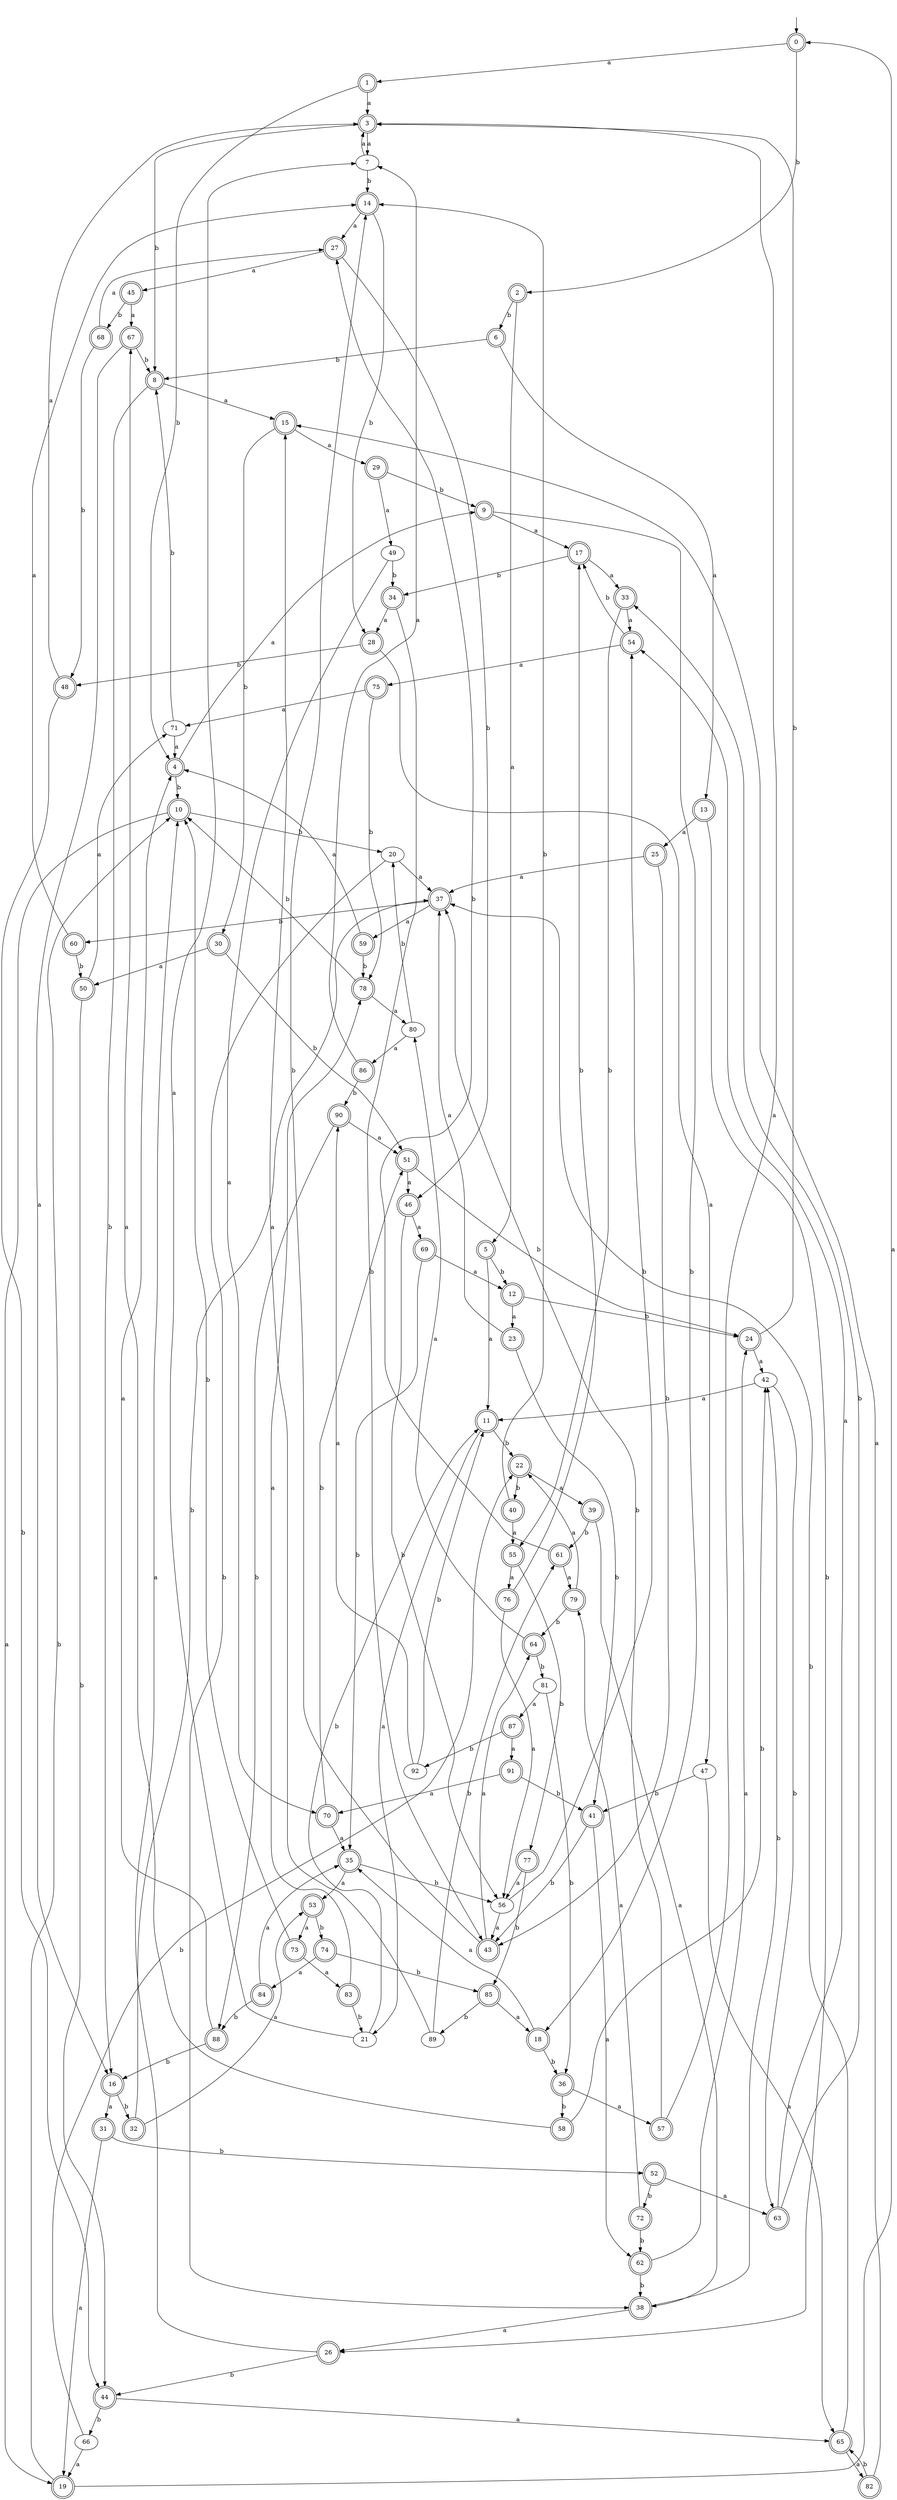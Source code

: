 digraph RandomDFA {
  __start0 [label="", shape=none];
  __start0 -> 0 [label=""];
  0 [shape=circle] [shape=doublecircle]
  0 -> 1 [label="a"]
  0 -> 2 [label="b"]
  1 [shape=doublecircle]
  1 -> 3 [label="a"]
  1 -> 4 [label="b"]
  2 [shape=doublecircle]
  2 -> 5 [label="a"]
  2 -> 6 [label="b"]
  3 [shape=doublecircle]
  3 -> 7 [label="a"]
  3 -> 8 [label="b"]
  4 [shape=doublecircle]
  4 -> 9 [label="a"]
  4 -> 10 [label="b"]
  5 [shape=doublecircle]
  5 -> 11 [label="a"]
  5 -> 12 [label="b"]
  6 [shape=doublecircle]
  6 -> 13 [label="a"]
  6 -> 8 [label="b"]
  7
  7 -> 3 [label="a"]
  7 -> 14 [label="b"]
  8 [shape=doublecircle]
  8 -> 15 [label="a"]
  8 -> 16 [label="b"]
  9 [shape=doublecircle]
  9 -> 17 [label="a"]
  9 -> 18 [label="b"]
  10 [shape=doublecircle]
  10 -> 19 [label="a"]
  10 -> 20 [label="b"]
  11 [shape=doublecircle]
  11 -> 21 [label="a"]
  11 -> 22 [label="b"]
  12 [shape=doublecircle]
  12 -> 23 [label="a"]
  12 -> 24 [label="b"]
  13 [shape=doublecircle]
  13 -> 25 [label="a"]
  13 -> 26 [label="b"]
  14 [shape=doublecircle]
  14 -> 27 [label="a"]
  14 -> 28 [label="b"]
  15 [shape=doublecircle]
  15 -> 29 [label="a"]
  15 -> 30 [label="b"]
  16 [shape=doublecircle]
  16 -> 31 [label="a"]
  16 -> 32 [label="b"]
  17 [shape=doublecircle]
  17 -> 33 [label="a"]
  17 -> 34 [label="b"]
  18 [shape=doublecircle]
  18 -> 35 [label="a"]
  18 -> 36 [label="b"]
  19 [shape=doublecircle]
  19 -> 0 [label="a"]
  19 -> 10 [label="b"]
  20
  20 -> 37 [label="a"]
  20 -> 38 [label="b"]
  21
  21 -> 7 [label="a"]
  21 -> 11 [label="b"]
  22 [shape=doublecircle]
  22 -> 39 [label="a"]
  22 -> 40 [label="b"]
  23 [shape=doublecircle]
  23 -> 37 [label="a"]
  23 -> 41 [label="b"]
  24 [shape=doublecircle]
  24 -> 42 [label="a"]
  24 -> 3 [label="b"]
  25 [shape=doublecircle]
  25 -> 37 [label="a"]
  25 -> 43 [label="b"]
  26 [shape=doublecircle]
  26 -> 10 [label="a"]
  26 -> 44 [label="b"]
  27 [shape=doublecircle]
  27 -> 45 [label="a"]
  27 -> 46 [label="b"]
  28 [shape=doublecircle]
  28 -> 47 [label="a"]
  28 -> 48 [label="b"]
  29 [shape=doublecircle]
  29 -> 49 [label="a"]
  29 -> 9 [label="b"]
  30 [shape=doublecircle]
  30 -> 50 [label="a"]
  30 -> 51 [label="b"]
  31 [shape=doublecircle]
  31 -> 19 [label="a"]
  31 -> 52 [label="b"]
  32 [shape=doublecircle]
  32 -> 53 [label="a"]
  32 -> 37 [label="b"]
  33 [shape=doublecircle]
  33 -> 54 [label="a"]
  33 -> 55 [label="b"]
  34 [shape=doublecircle]
  34 -> 28 [label="a"]
  34 -> 43 [label="b"]
  35 [shape=doublecircle]
  35 -> 53 [label="a"]
  35 -> 56 [label="b"]
  36 [shape=doublecircle]
  36 -> 57 [label="a"]
  36 -> 58 [label="b"]
  37 [shape=doublecircle]
  37 -> 59 [label="a"]
  37 -> 60 [label="b"]
  38 [shape=doublecircle]
  38 -> 26 [label="a"]
  38 -> 42 [label="b"]
  39 [shape=doublecircle]
  39 -> 38 [label="a"]
  39 -> 61 [label="b"]
  40 [shape=doublecircle]
  40 -> 55 [label="a"]
  40 -> 14 [label="b"]
  41 [shape=doublecircle]
  41 -> 62 [label="a"]
  41 -> 43 [label="b"]
  42
  42 -> 11 [label="a"]
  42 -> 63 [label="b"]
  43 [shape=doublecircle]
  43 -> 64 [label="a"]
  43 -> 14 [label="b"]
  44 [shape=doublecircle]
  44 -> 65 [label="a"]
  44 -> 66 [label="b"]
  45 [shape=doublecircle]
  45 -> 67 [label="a"]
  45 -> 68 [label="b"]
  46 [shape=doublecircle]
  46 -> 69 [label="a"]
  46 -> 56 [label="b"]
  47
  47 -> 65 [label="a"]
  47 -> 41 [label="b"]
  48 [shape=doublecircle]
  48 -> 3 [label="a"]
  48 -> 44 [label="b"]
  49
  49 -> 70 [label="a"]
  49 -> 34 [label="b"]
  50 [shape=doublecircle]
  50 -> 71 [label="a"]
  50 -> 44 [label="b"]
  51 [shape=doublecircle]
  51 -> 46 [label="a"]
  51 -> 24 [label="b"]
  52 [shape=doublecircle]
  52 -> 63 [label="a"]
  52 -> 72 [label="b"]
  53 [shape=doublecircle]
  53 -> 73 [label="a"]
  53 -> 74 [label="b"]
  54 [shape=doublecircle]
  54 -> 75 [label="a"]
  54 -> 17 [label="b"]
  55 [shape=doublecircle]
  55 -> 76 [label="a"]
  55 -> 77 [label="b"]
  56
  56 -> 43 [label="a"]
  56 -> 54 [label="b"]
  57 [shape=doublecircle]
  57 -> 3 [label="a"]
  57 -> 37 [label="b"]
  58 [shape=doublecircle]
  58 -> 67 [label="a"]
  58 -> 42 [label="b"]
  59 [shape=doublecircle]
  59 -> 4 [label="a"]
  59 -> 78 [label="b"]
  60 [shape=doublecircle]
  60 -> 14 [label="a"]
  60 -> 50 [label="b"]
  61 [shape=doublecircle]
  61 -> 79 [label="a"]
  61 -> 27 [label="b"]
  62 [shape=doublecircle]
  62 -> 24 [label="a"]
  62 -> 38 [label="b"]
  63 [shape=doublecircle]
  63 -> 54 [label="a"]
  63 -> 33 [label="b"]
  64 [shape=doublecircle]
  64 -> 80 [label="a"]
  64 -> 81 [label="b"]
  65 [shape=doublecircle]
  65 -> 82 [label="a"]
  65 -> 37 [label="b"]
  66
  66 -> 19 [label="a"]
  66 -> 22 [label="b"]
  67 [shape=doublecircle]
  67 -> 16 [label="a"]
  67 -> 8 [label="b"]
  68 [shape=doublecircle]
  68 -> 27 [label="a"]
  68 -> 48 [label="b"]
  69 [shape=doublecircle]
  69 -> 12 [label="a"]
  69 -> 35 [label="b"]
  70 [shape=doublecircle]
  70 -> 35 [label="a"]
  70 -> 51 [label="b"]
  71
  71 -> 4 [label="a"]
  71 -> 8 [label="b"]
  72 [shape=doublecircle]
  72 -> 79 [label="a"]
  72 -> 62 [label="b"]
  73 [shape=doublecircle]
  73 -> 83 [label="a"]
  73 -> 10 [label="b"]
  74 [shape=doublecircle]
  74 -> 84 [label="a"]
  74 -> 85 [label="b"]
  75 [shape=doublecircle]
  75 -> 71 [label="a"]
  75 -> 78 [label="b"]
  76 [shape=doublecircle]
  76 -> 56 [label="a"]
  76 -> 17 [label="b"]
  77 [shape=doublecircle]
  77 -> 56 [label="a"]
  77 -> 85 [label="b"]
  78 [shape=doublecircle]
  78 -> 80 [label="a"]
  78 -> 10 [label="b"]
  79 [shape=doublecircle]
  79 -> 22 [label="a"]
  79 -> 64 [label="b"]
  80
  80 -> 86 [label="a"]
  80 -> 20 [label="b"]
  81
  81 -> 87 [label="a"]
  81 -> 36 [label="b"]
  82 [shape=doublecircle]
  82 -> 15 [label="a"]
  82 -> 65 [label="b"]
  83 [shape=doublecircle]
  83 -> 78 [label="a"]
  83 -> 21 [label="b"]
  84 [shape=doublecircle]
  84 -> 35 [label="a"]
  84 -> 88 [label="b"]
  85 [shape=doublecircle]
  85 -> 18 [label="a"]
  85 -> 89 [label="b"]
  86 [shape=doublecircle]
  86 -> 7 [label="a"]
  86 -> 90 [label="b"]
  87 [shape=doublecircle]
  87 -> 91 [label="a"]
  87 -> 92 [label="b"]
  88 [shape=doublecircle]
  88 -> 4 [label="a"]
  88 -> 16 [label="b"]
  89
  89 -> 15 [label="a"]
  89 -> 61 [label="b"]
  90 [shape=doublecircle]
  90 -> 51 [label="a"]
  90 -> 88 [label="b"]
  91 [shape=doublecircle]
  91 -> 70 [label="a"]
  91 -> 41 [label="b"]
  92
  92 -> 90 [label="a"]
  92 -> 11 [label="b"]
}
